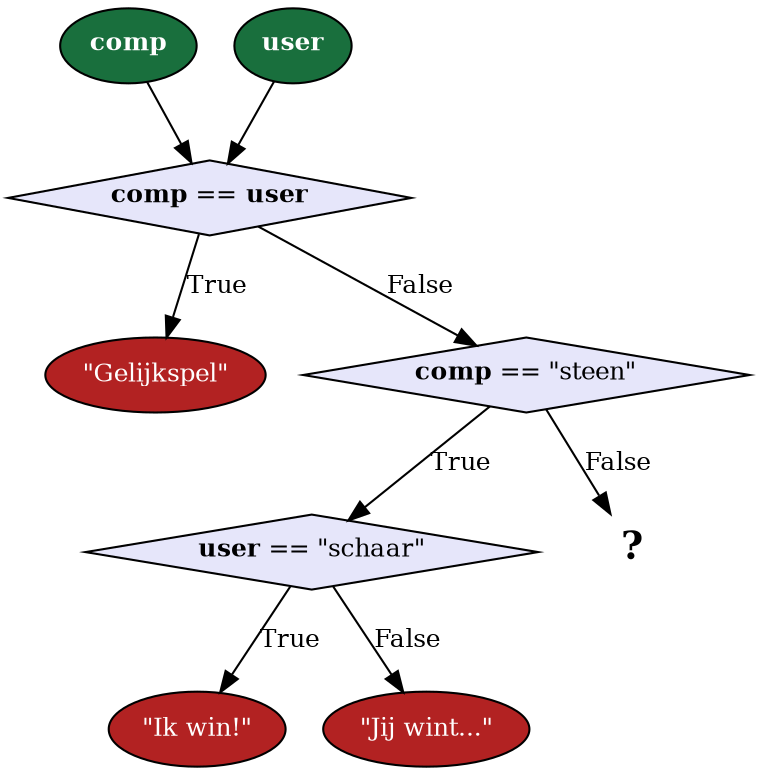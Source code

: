 digraph
{
    // 100dpi png rendering:
    // dot -Tpng -Gdpi=100 -Nfontname=Helvetica -Efontname=Helvetica -o 1c_decision_tree.png 1c_decision_tree.dot

    node [shape=oval]
    comp [fillcolor="#196F3D", style=filled, label=<<font point-size="12" color="white"><b>comp</b></font>>]
    user [fillcolor="#196F3D", style=filled, label=<<font point-size="12" color="white"><b>user</b></font>>]

    is_draw [fillcolor=firebrick, style=filled, label=<<font point-size="12" color="white">"Gelijkspel"</font>>]
    comp_win_rock [fillcolor=firebrick, style=filled, label=<<font point-size="12" color="white">"Ik win!"</font>>]
    user_win_scissors [fillcolor=firebrick, style=filled, label=<<font point-size="12" color="white">"Jij wint..."</font>>]

    node [shape=diamond, fillcolor=lavender, style=filled]
    draw [label=<<font point-size="12"><b>comp</b> == <b>user</b></font>>]
    comp_rock [label=<<font point-size="12"><b>comp</b> == "steen"</font>>]
    user_scissors [label=<<font point-size="12"><b>user</b> == "schaar"</font>>]

    node [shape=plaintext, fillcolor=none]
    what_next [label=<<font point-size="18"><b>?</b></font>>]

    comp -> draw
    user -> draw

    draw -> is_draw [label=<<font point-size="12">True</font>>]
    draw -> comp_rock [label=<<font point-size="12">False</font>>]

    comp_rock -> user_scissors [label=<<font point-size="12">True</font>>]
    comp_rock -> what_next [label=<<font point-size="12">False</font>>]

    user_scissors -> comp_win_rock [label=<<font point-size="12">True</font>>]
    user_scissors -> user_win_scissors [label=<<font point-size="12">False</font>>]
}
